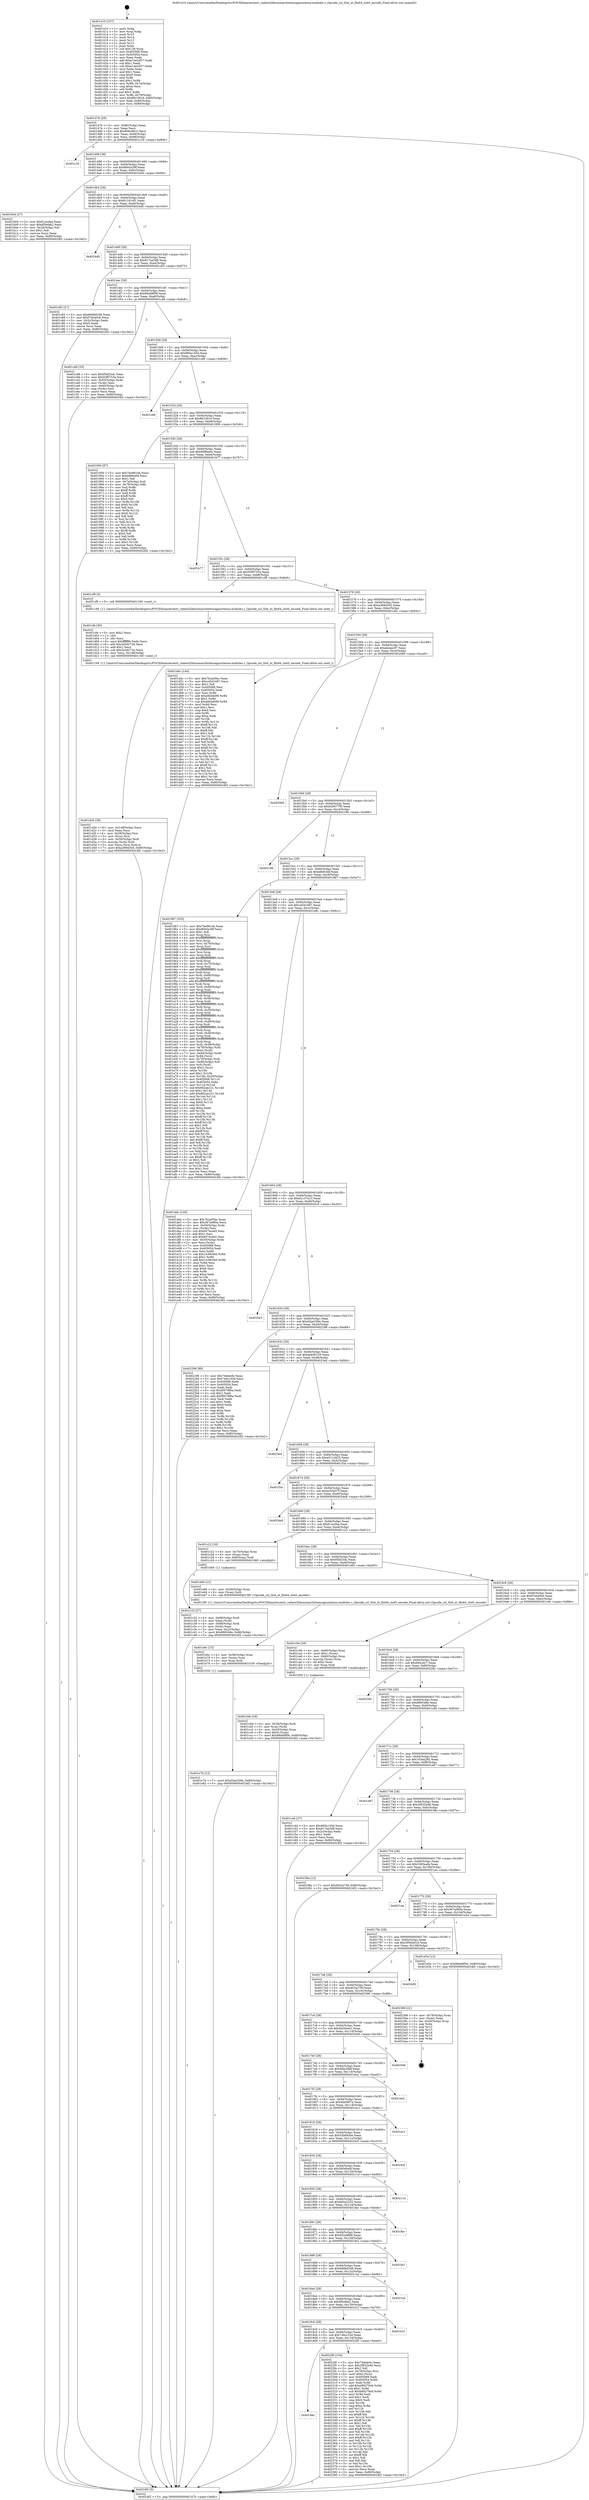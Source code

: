 digraph "0x401410" {
  label = "0x401410 (/mnt/c/Users/mathe/Desktop/tcc/POCII/binaries/extr_radare2librasmarchxtensagnuxtensa-modules.c_Opcode_ssl_Slot_xt_flix64_slot0_encode_Final-ollvm.out::main(0))"
  labelloc = "t"
  node[shape=record]

  Entry [label="",width=0.3,height=0.3,shape=circle,fillcolor=black,style=filled]
  "0x40147b" [label="{
     0x40147b [29]\l
     | [instrs]\l
     &nbsp;&nbsp;0x40147b \<+3\>: mov -0x80(%rbp),%eax\l
     &nbsp;&nbsp;0x40147e \<+2\>: mov %eax,%ecx\l
     &nbsp;&nbsp;0x401480 \<+6\>: sub $0x806c89c2,%ecx\l
     &nbsp;&nbsp;0x401486 \<+6\>: mov %eax,-0x94(%rbp)\l
     &nbsp;&nbsp;0x40148c \<+6\>: mov %ecx,-0x98(%rbp)\l
     &nbsp;&nbsp;0x401492 \<+6\>: je 0000000000401c16 \<main+0x806\>\l
  }"]
  "0x401c16" [label="{
     0x401c16\l
  }", style=dashed]
  "0x401498" [label="{
     0x401498 [28]\l
     | [instrs]\l
     &nbsp;&nbsp;0x401498 \<+5\>: jmp 000000000040149d \<main+0x8d\>\l
     &nbsp;&nbsp;0x40149d \<+6\>: mov -0x94(%rbp),%eax\l
     &nbsp;&nbsp;0x4014a3 \<+5\>: sub $0x80e5a39f,%eax\l
     &nbsp;&nbsp;0x4014a8 \<+6\>: mov %eax,-0x9c(%rbp)\l
     &nbsp;&nbsp;0x4014ae \<+6\>: je 0000000000401b04 \<main+0x6f4\>\l
  }"]
  Exit [label="",width=0.3,height=0.3,shape=circle,fillcolor=black,style=filled,peripheries=2]
  "0x401b04" [label="{
     0x401b04 [27]\l
     | [instrs]\l
     &nbsp;&nbsp;0x401b04 \<+5\>: mov $0xf1cecfaa,%eax\l
     &nbsp;&nbsp;0x401b09 \<+5\>: mov $0x6f5efab2,%ecx\l
     &nbsp;&nbsp;0x401b0e \<+3\>: mov -0x2d(%rbp),%dl\l
     &nbsp;&nbsp;0x401b11 \<+3\>: test $0x1,%dl\l
     &nbsp;&nbsp;0x401b14 \<+3\>: cmovne %ecx,%eax\l
     &nbsp;&nbsp;0x401b17 \<+3\>: mov %eax,-0x80(%rbp)\l
     &nbsp;&nbsp;0x401b1a \<+5\>: jmp 00000000004024f2 \<main+0x10e2\>\l
  }"]
  "0x4014b4" [label="{
     0x4014b4 [28]\l
     | [instrs]\l
     &nbsp;&nbsp;0x4014b4 \<+5\>: jmp 00000000004014b9 \<main+0xa9\>\l
     &nbsp;&nbsp;0x4014b9 \<+6\>: mov -0x94(%rbp),%eax\l
     &nbsp;&nbsp;0x4014bf \<+5\>: sub $0x811614f1,%eax\l
     &nbsp;&nbsp;0x4014c4 \<+6\>: mov %eax,-0xa0(%rbp)\l
     &nbsp;&nbsp;0x4014ca \<+6\>: je 00000000004024d0 \<main+0x10c0\>\l
  }"]
  "0x4018dc" [label="{
     0x4018dc\l
  }", style=dashed]
  "0x4024d0" [label="{
     0x4024d0\l
  }", style=dashed]
  "0x4014d0" [label="{
     0x4014d0 [28]\l
     | [instrs]\l
     &nbsp;&nbsp;0x4014d0 \<+5\>: jmp 00000000004014d5 \<main+0xc5\>\l
     &nbsp;&nbsp;0x4014d5 \<+6\>: mov -0x94(%rbp),%eax\l
     &nbsp;&nbsp;0x4014db \<+5\>: sub $0x817aa3d8,%eax\l
     &nbsp;&nbsp;0x4014e0 \<+6\>: mov %eax,-0xa4(%rbp)\l
     &nbsp;&nbsp;0x4014e6 \<+6\>: je 0000000000401c83 \<main+0x873\>\l
  }"]
  "0x4022f0" [label="{
     0x4022f0 [154]\l
     | [instrs]\l
     &nbsp;&nbsp;0x4022f0 \<+5\>: mov $0x74dedcfc,%eax\l
     &nbsp;&nbsp;0x4022f5 \<+5\>: mov $0x2f932b46,%ecx\l
     &nbsp;&nbsp;0x4022fa \<+2\>: mov $0x1,%dl\l
     &nbsp;&nbsp;0x4022fc \<+4\>: mov -0x78(%rbp),%rsi\l
     &nbsp;&nbsp;0x402300 \<+6\>: movl $0x0,(%rsi)\l
     &nbsp;&nbsp;0x402306 \<+7\>: mov 0x405068,%edi\l
     &nbsp;&nbsp;0x40230d \<+8\>: mov 0x405054,%r8d\l
     &nbsp;&nbsp;0x402315 \<+3\>: mov %edi,%r9d\l
     &nbsp;&nbsp;0x402318 \<+7\>: add $0xb89279c6,%r9d\l
     &nbsp;&nbsp;0x40231f \<+4\>: sub $0x1,%r9d\l
     &nbsp;&nbsp;0x402323 \<+7\>: sub $0xb89279c6,%r9d\l
     &nbsp;&nbsp;0x40232a \<+4\>: imul %r9d,%edi\l
     &nbsp;&nbsp;0x40232e \<+3\>: and $0x1,%edi\l
     &nbsp;&nbsp;0x402331 \<+3\>: cmp $0x0,%edi\l
     &nbsp;&nbsp;0x402334 \<+4\>: sete %r10b\l
     &nbsp;&nbsp;0x402338 \<+4\>: cmp $0xa,%r8d\l
     &nbsp;&nbsp;0x40233c \<+4\>: setl %r11b\l
     &nbsp;&nbsp;0x402340 \<+3\>: mov %r10b,%bl\l
     &nbsp;&nbsp;0x402343 \<+3\>: xor $0xff,%bl\l
     &nbsp;&nbsp;0x402346 \<+3\>: mov %r11b,%r14b\l
     &nbsp;&nbsp;0x402349 \<+4\>: xor $0xff,%r14b\l
     &nbsp;&nbsp;0x40234d \<+3\>: xor $0x1,%dl\l
     &nbsp;&nbsp;0x402350 \<+3\>: mov %bl,%r15b\l
     &nbsp;&nbsp;0x402353 \<+4\>: and $0xff,%r15b\l
     &nbsp;&nbsp;0x402357 \<+3\>: and %dl,%r10b\l
     &nbsp;&nbsp;0x40235a \<+3\>: mov %r14b,%r12b\l
     &nbsp;&nbsp;0x40235d \<+4\>: and $0xff,%r12b\l
     &nbsp;&nbsp;0x402361 \<+3\>: and %dl,%r11b\l
     &nbsp;&nbsp;0x402364 \<+3\>: or %r10b,%r15b\l
     &nbsp;&nbsp;0x402367 \<+3\>: or %r11b,%r12b\l
     &nbsp;&nbsp;0x40236a \<+3\>: xor %r12b,%r15b\l
     &nbsp;&nbsp;0x40236d \<+3\>: or %r14b,%bl\l
     &nbsp;&nbsp;0x402370 \<+3\>: xor $0xff,%bl\l
     &nbsp;&nbsp;0x402373 \<+3\>: or $0x1,%dl\l
     &nbsp;&nbsp;0x402376 \<+2\>: and %dl,%bl\l
     &nbsp;&nbsp;0x402378 \<+3\>: or %bl,%r15b\l
     &nbsp;&nbsp;0x40237b \<+4\>: test $0x1,%r15b\l
     &nbsp;&nbsp;0x40237f \<+3\>: cmovne %ecx,%eax\l
     &nbsp;&nbsp;0x402382 \<+3\>: mov %eax,-0x80(%rbp)\l
     &nbsp;&nbsp;0x402385 \<+5\>: jmp 00000000004024f2 \<main+0x10e2\>\l
  }"]
  "0x401c83" [label="{
     0x401c83 [27]\l
     | [instrs]\l
     &nbsp;&nbsp;0x401c83 \<+5\>: mov $0x68d9d348,%eax\l
     &nbsp;&nbsp;0x401c88 \<+5\>: mov $0xf7eb40c6,%ecx\l
     &nbsp;&nbsp;0x401c8d \<+3\>: mov -0x2c(%rbp),%edx\l
     &nbsp;&nbsp;0x401c90 \<+3\>: cmp $0x0,%edx\l
     &nbsp;&nbsp;0x401c93 \<+3\>: cmove %ecx,%eax\l
     &nbsp;&nbsp;0x401c96 \<+3\>: mov %eax,-0x80(%rbp)\l
     &nbsp;&nbsp;0x401c99 \<+5\>: jmp 00000000004024f2 \<main+0x10e2\>\l
  }"]
  "0x4014ec" [label="{
     0x4014ec [28]\l
     | [instrs]\l
     &nbsp;&nbsp;0x4014ec \<+5\>: jmp 00000000004014f1 \<main+0xe1\>\l
     &nbsp;&nbsp;0x4014f1 \<+6\>: mov -0x94(%rbp),%eax\l
     &nbsp;&nbsp;0x4014f7 \<+5\>: sub $0x86dd9f56,%eax\l
     &nbsp;&nbsp;0x4014fc \<+6\>: mov %eax,-0xa8(%rbp)\l
     &nbsp;&nbsp;0x401502 \<+6\>: je 0000000000401cd8 \<main+0x8c8\>\l
  }"]
  "0x4018c0" [label="{
     0x4018c0 [28]\l
     | [instrs]\l
     &nbsp;&nbsp;0x4018c0 \<+5\>: jmp 00000000004018c5 \<main+0x4b5\>\l
     &nbsp;&nbsp;0x4018c5 \<+6\>: mov -0x94(%rbp),%eax\l
     &nbsp;&nbsp;0x4018cb \<+5\>: sub $0x746cc33d,%eax\l
     &nbsp;&nbsp;0x4018d0 \<+6\>: mov %eax,-0x134(%rbp)\l
     &nbsp;&nbsp;0x4018d6 \<+6\>: je 00000000004022f0 \<main+0xee0\>\l
  }"]
  "0x401cd8" [label="{
     0x401cd8 [33]\l
     | [instrs]\l
     &nbsp;&nbsp;0x401cd8 \<+5\>: mov $0xf5bf23dc,%eax\l
     &nbsp;&nbsp;0x401cdd \<+5\>: mov $0x93f0753a,%ecx\l
     &nbsp;&nbsp;0x401ce2 \<+4\>: mov -0x50(%rbp),%rdx\l
     &nbsp;&nbsp;0x401ce6 \<+2\>: mov (%rdx),%esi\l
     &nbsp;&nbsp;0x401ce8 \<+4\>: mov -0x60(%rbp),%rdx\l
     &nbsp;&nbsp;0x401cec \<+2\>: cmp (%rdx),%esi\l
     &nbsp;&nbsp;0x401cee \<+3\>: cmovl %ecx,%eax\l
     &nbsp;&nbsp;0x401cf1 \<+3\>: mov %eax,-0x80(%rbp)\l
     &nbsp;&nbsp;0x401cf4 \<+5\>: jmp 00000000004024f2 \<main+0x10e2\>\l
  }"]
  "0x401508" [label="{
     0x401508 [28]\l
     | [instrs]\l
     &nbsp;&nbsp;0x401508 \<+5\>: jmp 000000000040150d \<main+0xfd\>\l
     &nbsp;&nbsp;0x40150d \<+6\>: mov -0x94(%rbp),%eax\l
     &nbsp;&nbsp;0x401513 \<+5\>: sub $0x885a145d,%eax\l
     &nbsp;&nbsp;0x401518 \<+6\>: mov %eax,-0xac(%rbp)\l
     &nbsp;&nbsp;0x40151e \<+6\>: je 0000000000401c68 \<main+0x858\>\l
  }"]
  "0x401b1f" [label="{
     0x401b1f\l
  }", style=dashed]
  "0x401c68" [label="{
     0x401c68\l
  }", style=dashed]
  "0x401524" [label="{
     0x401524 [28]\l
     | [instrs]\l
     &nbsp;&nbsp;0x401524 \<+5\>: jmp 0000000000401529 \<main+0x119\>\l
     &nbsp;&nbsp;0x401529 \<+6\>: mov -0x94(%rbp),%eax\l
     &nbsp;&nbsp;0x40152f \<+5\>: sub $0x8fc1fd1d,%eax\l
     &nbsp;&nbsp;0x401534 \<+6\>: mov %eax,-0xb0(%rbp)\l
     &nbsp;&nbsp;0x40153a \<+6\>: je 0000000000401956 \<main+0x546\>\l
  }"]
  "0x4018a4" [label="{
     0x4018a4 [28]\l
     | [instrs]\l
     &nbsp;&nbsp;0x4018a4 \<+5\>: jmp 00000000004018a9 \<main+0x499\>\l
     &nbsp;&nbsp;0x4018a9 \<+6\>: mov -0x94(%rbp),%eax\l
     &nbsp;&nbsp;0x4018af \<+5\>: sub $0x6f5efab2,%eax\l
     &nbsp;&nbsp;0x4018b4 \<+6\>: mov %eax,-0x130(%rbp)\l
     &nbsp;&nbsp;0x4018ba \<+6\>: je 0000000000401b1f \<main+0x70f\>\l
  }"]
  "0x401956" [label="{
     0x401956 [97]\l
     | [instrs]\l
     &nbsp;&nbsp;0x401956 \<+5\>: mov $0x7be961eb,%eax\l
     &nbsp;&nbsp;0x40195b \<+5\>: mov $0xbfe9c4bf,%ecx\l
     &nbsp;&nbsp;0x401960 \<+2\>: mov $0x1,%dl\l
     &nbsp;&nbsp;0x401962 \<+4\>: mov -0x7a(%rbp),%sil\l
     &nbsp;&nbsp;0x401966 \<+4\>: mov -0x79(%rbp),%dil\l
     &nbsp;&nbsp;0x40196a \<+3\>: mov %sil,%r8b\l
     &nbsp;&nbsp;0x40196d \<+4\>: xor $0xff,%r8b\l
     &nbsp;&nbsp;0x401971 \<+3\>: mov %dil,%r9b\l
     &nbsp;&nbsp;0x401974 \<+4\>: xor $0xff,%r9b\l
     &nbsp;&nbsp;0x401978 \<+3\>: xor $0x0,%dl\l
     &nbsp;&nbsp;0x40197b \<+3\>: mov %r8b,%r10b\l
     &nbsp;&nbsp;0x40197e \<+4\>: and $0x0,%r10b\l
     &nbsp;&nbsp;0x401982 \<+3\>: and %dl,%sil\l
     &nbsp;&nbsp;0x401985 \<+3\>: mov %r9b,%r11b\l
     &nbsp;&nbsp;0x401988 \<+4\>: and $0x0,%r11b\l
     &nbsp;&nbsp;0x40198c \<+3\>: and %dl,%dil\l
     &nbsp;&nbsp;0x40198f \<+3\>: or %sil,%r10b\l
     &nbsp;&nbsp;0x401992 \<+3\>: or %dil,%r11b\l
     &nbsp;&nbsp;0x401995 \<+3\>: xor %r11b,%r10b\l
     &nbsp;&nbsp;0x401998 \<+3\>: or %r9b,%r8b\l
     &nbsp;&nbsp;0x40199b \<+4\>: xor $0xff,%r8b\l
     &nbsp;&nbsp;0x40199f \<+3\>: or $0x0,%dl\l
     &nbsp;&nbsp;0x4019a2 \<+3\>: and %dl,%r8b\l
     &nbsp;&nbsp;0x4019a5 \<+3\>: or %r8b,%r10b\l
     &nbsp;&nbsp;0x4019a8 \<+4\>: test $0x1,%r10b\l
     &nbsp;&nbsp;0x4019ac \<+3\>: cmovne %ecx,%eax\l
     &nbsp;&nbsp;0x4019af \<+3\>: mov %eax,-0x80(%rbp)\l
     &nbsp;&nbsp;0x4019b2 \<+5\>: jmp 00000000004024f2 \<main+0x10e2\>\l
  }"]
  "0x401540" [label="{
     0x401540 [28]\l
     | [instrs]\l
     &nbsp;&nbsp;0x401540 \<+5\>: jmp 0000000000401545 \<main+0x135\>\l
     &nbsp;&nbsp;0x401545 \<+6\>: mov -0x94(%rbp),%eax\l
     &nbsp;&nbsp;0x40154b \<+5\>: sub $0x90f8be0c,%eax\l
     &nbsp;&nbsp;0x401550 \<+6\>: mov %eax,-0xb4(%rbp)\l
     &nbsp;&nbsp;0x401556 \<+6\>: je 0000000000401b77 \<main+0x767\>\l
  }"]
  "0x4024f2" [label="{
     0x4024f2 [5]\l
     | [instrs]\l
     &nbsp;&nbsp;0x4024f2 \<+5\>: jmp 000000000040147b \<main+0x6b\>\l
  }"]
  "0x401410" [label="{
     0x401410 [107]\l
     | [instrs]\l
     &nbsp;&nbsp;0x401410 \<+1\>: push %rbp\l
     &nbsp;&nbsp;0x401411 \<+3\>: mov %rsp,%rbp\l
     &nbsp;&nbsp;0x401414 \<+2\>: push %r15\l
     &nbsp;&nbsp;0x401416 \<+2\>: push %r14\l
     &nbsp;&nbsp;0x401418 \<+2\>: push %r13\l
     &nbsp;&nbsp;0x40141a \<+2\>: push %r12\l
     &nbsp;&nbsp;0x40141c \<+1\>: push %rbx\l
     &nbsp;&nbsp;0x40141d \<+7\>: sub $0x138,%rsp\l
     &nbsp;&nbsp;0x401424 \<+7\>: mov 0x405068,%eax\l
     &nbsp;&nbsp;0x40142b \<+7\>: mov 0x405054,%ecx\l
     &nbsp;&nbsp;0x401432 \<+2\>: mov %eax,%edx\l
     &nbsp;&nbsp;0x401434 \<+6\>: add $0xe14e2d57,%edx\l
     &nbsp;&nbsp;0x40143a \<+3\>: sub $0x1,%edx\l
     &nbsp;&nbsp;0x40143d \<+6\>: sub $0xe14e2d57,%edx\l
     &nbsp;&nbsp;0x401443 \<+3\>: imul %edx,%eax\l
     &nbsp;&nbsp;0x401446 \<+3\>: and $0x1,%eax\l
     &nbsp;&nbsp;0x401449 \<+3\>: cmp $0x0,%eax\l
     &nbsp;&nbsp;0x40144c \<+4\>: sete %r8b\l
     &nbsp;&nbsp;0x401450 \<+4\>: and $0x1,%r8b\l
     &nbsp;&nbsp;0x401454 \<+4\>: mov %r8b,-0x7a(%rbp)\l
     &nbsp;&nbsp;0x401458 \<+3\>: cmp $0xa,%ecx\l
     &nbsp;&nbsp;0x40145b \<+4\>: setl %r8b\l
     &nbsp;&nbsp;0x40145f \<+4\>: and $0x1,%r8b\l
     &nbsp;&nbsp;0x401463 \<+4\>: mov %r8b,-0x79(%rbp)\l
     &nbsp;&nbsp;0x401467 \<+7\>: movl $0x8fc1fd1d,-0x80(%rbp)\l
     &nbsp;&nbsp;0x40146e \<+6\>: mov %edi,-0x84(%rbp)\l
     &nbsp;&nbsp;0x401474 \<+7\>: mov %rsi,-0x90(%rbp)\l
  }"]
  "0x4021a2" [label="{
     0x4021a2\l
  }", style=dashed]
  "0x401b77" [label="{
     0x401b77\l
  }", style=dashed]
  "0x40155c" [label="{
     0x40155c [28]\l
     | [instrs]\l
     &nbsp;&nbsp;0x40155c \<+5\>: jmp 0000000000401561 \<main+0x151\>\l
     &nbsp;&nbsp;0x401561 \<+6\>: mov -0x94(%rbp),%eax\l
     &nbsp;&nbsp;0x401567 \<+5\>: sub $0x93f0753a,%eax\l
     &nbsp;&nbsp;0x40156c \<+6\>: mov %eax,-0xb8(%rbp)\l
     &nbsp;&nbsp;0x401572 \<+6\>: je 0000000000401cf9 \<main+0x8e9\>\l
  }"]
  "0x401888" [label="{
     0x401888 [28]\l
     | [instrs]\l
     &nbsp;&nbsp;0x401888 \<+5\>: jmp 000000000040188d \<main+0x47d\>\l
     &nbsp;&nbsp;0x40188d \<+6\>: mov -0x94(%rbp),%eax\l
     &nbsp;&nbsp;0x401893 \<+5\>: sub $0x68d9d348,%eax\l
     &nbsp;&nbsp;0x401898 \<+6\>: mov %eax,-0x12c(%rbp)\l
     &nbsp;&nbsp;0x40189e \<+6\>: je 00000000004021a2 \<main+0xd92\>\l
  }"]
  "0x401cf9" [label="{
     0x401cf9 [5]\l
     | [instrs]\l
     &nbsp;&nbsp;0x401cf9 \<+5\>: call 0000000000401160 \<next_i\>\l
     | [calls]\l
     &nbsp;&nbsp;0x401160 \{1\} (/mnt/c/Users/mathe/Desktop/tcc/POCII/binaries/extr_radare2librasmarchxtensagnuxtensa-modules.c_Opcode_ssl_Slot_xt_flix64_slot0_encode_Final-ollvm.out::next_i)\l
  }"]
  "0x401578" [label="{
     0x401578 [28]\l
     | [instrs]\l
     &nbsp;&nbsp;0x401578 \<+5\>: jmp 000000000040157d \<main+0x16d\>\l
     &nbsp;&nbsp;0x40157d \<+6\>: mov -0x94(%rbp),%eax\l
     &nbsp;&nbsp;0x401583 \<+5\>: sub $0xa389d345,%eax\l
     &nbsp;&nbsp;0x401588 \<+6\>: mov %eax,-0xbc(%rbp)\l
     &nbsp;&nbsp;0x40158e \<+6\>: je 0000000000401d4c \<main+0x93c\>\l
  }"]
  "0x401fe2" [label="{
     0x401fe2\l
  }", style=dashed]
  "0x401d4c" [label="{
     0x401d4c [144]\l
     | [instrs]\l
     &nbsp;&nbsp;0x401d4c \<+5\>: mov $0x7bca05bc,%eax\l
     &nbsp;&nbsp;0x401d51 \<+5\>: mov $0xc45d1687,%ecx\l
     &nbsp;&nbsp;0x401d56 \<+2\>: mov $0x1,%dl\l
     &nbsp;&nbsp;0x401d58 \<+7\>: mov 0x405068,%esi\l
     &nbsp;&nbsp;0x401d5f \<+7\>: mov 0x405054,%edi\l
     &nbsp;&nbsp;0x401d66 \<+3\>: mov %esi,%r8d\l
     &nbsp;&nbsp;0x401d69 \<+7\>: add $0xefd44b99,%r8d\l
     &nbsp;&nbsp;0x401d70 \<+4\>: sub $0x1,%r8d\l
     &nbsp;&nbsp;0x401d74 \<+7\>: sub $0xefd44b99,%r8d\l
     &nbsp;&nbsp;0x401d7b \<+4\>: imul %r8d,%esi\l
     &nbsp;&nbsp;0x401d7f \<+3\>: and $0x1,%esi\l
     &nbsp;&nbsp;0x401d82 \<+3\>: cmp $0x0,%esi\l
     &nbsp;&nbsp;0x401d85 \<+4\>: sete %r9b\l
     &nbsp;&nbsp;0x401d89 \<+3\>: cmp $0xa,%edi\l
     &nbsp;&nbsp;0x401d8c \<+4\>: setl %r10b\l
     &nbsp;&nbsp;0x401d90 \<+3\>: mov %r9b,%r11b\l
     &nbsp;&nbsp;0x401d93 \<+4\>: xor $0xff,%r11b\l
     &nbsp;&nbsp;0x401d97 \<+3\>: mov %r10b,%bl\l
     &nbsp;&nbsp;0x401d9a \<+3\>: xor $0xff,%bl\l
     &nbsp;&nbsp;0x401d9d \<+3\>: xor $0x1,%dl\l
     &nbsp;&nbsp;0x401da0 \<+3\>: mov %r11b,%r14b\l
     &nbsp;&nbsp;0x401da3 \<+4\>: and $0xff,%r14b\l
     &nbsp;&nbsp;0x401da7 \<+3\>: and %dl,%r9b\l
     &nbsp;&nbsp;0x401daa \<+3\>: mov %bl,%r15b\l
     &nbsp;&nbsp;0x401dad \<+4\>: and $0xff,%r15b\l
     &nbsp;&nbsp;0x401db1 \<+3\>: and %dl,%r10b\l
     &nbsp;&nbsp;0x401db4 \<+3\>: or %r9b,%r14b\l
     &nbsp;&nbsp;0x401db7 \<+3\>: or %r10b,%r15b\l
     &nbsp;&nbsp;0x401dba \<+3\>: xor %r15b,%r14b\l
     &nbsp;&nbsp;0x401dbd \<+3\>: or %bl,%r11b\l
     &nbsp;&nbsp;0x401dc0 \<+4\>: xor $0xff,%r11b\l
     &nbsp;&nbsp;0x401dc4 \<+3\>: or $0x1,%dl\l
     &nbsp;&nbsp;0x401dc7 \<+3\>: and %dl,%r11b\l
     &nbsp;&nbsp;0x401dca \<+3\>: or %r11b,%r14b\l
     &nbsp;&nbsp;0x401dcd \<+4\>: test $0x1,%r14b\l
     &nbsp;&nbsp;0x401dd1 \<+3\>: cmovne %ecx,%eax\l
     &nbsp;&nbsp;0x401dd4 \<+3\>: mov %eax,-0x80(%rbp)\l
     &nbsp;&nbsp;0x401dd7 \<+5\>: jmp 00000000004024f2 \<main+0x10e2\>\l
  }"]
  "0x401594" [label="{
     0x401594 [28]\l
     | [instrs]\l
     &nbsp;&nbsp;0x401594 \<+5\>: jmp 0000000000401599 \<main+0x189\>\l
     &nbsp;&nbsp;0x401599 \<+6\>: mov -0x94(%rbp),%eax\l
     &nbsp;&nbsp;0x40159f \<+5\>: sub $0xabcaec97,%eax\l
     &nbsp;&nbsp;0x4015a4 \<+6\>: mov %eax,-0xc0(%rbp)\l
     &nbsp;&nbsp;0x4015aa \<+6\>: je 00000000004020b9 \<main+0xca9\>\l
  }"]
  "0x40186c" [label="{
     0x40186c [28]\l
     | [instrs]\l
     &nbsp;&nbsp;0x40186c \<+5\>: jmp 0000000000401871 \<main+0x461\>\l
     &nbsp;&nbsp;0x401871 \<+6\>: mov -0x94(%rbp),%eax\l
     &nbsp;&nbsp;0x401877 \<+5\>: sub $0x652e88f9,%eax\l
     &nbsp;&nbsp;0x40187c \<+6\>: mov %eax,-0x128(%rbp)\l
     &nbsp;&nbsp;0x401882 \<+6\>: je 0000000000401fe2 \<main+0xbd2\>\l
  }"]
  "0x4020b9" [label="{
     0x4020b9\l
  }", style=dashed]
  "0x4015b0" [label="{
     0x4015b0 [28]\l
     | [instrs]\l
     &nbsp;&nbsp;0x4015b0 \<+5\>: jmp 00000000004015b5 \<main+0x1a5\>\l
     &nbsp;&nbsp;0x4015b5 \<+6\>: mov -0x94(%rbp),%eax\l
     &nbsp;&nbsp;0x4015bb \<+5\>: sub $0xb26077f0,%eax\l
     &nbsp;&nbsp;0x4015c0 \<+6\>: mov %eax,-0xc4(%rbp)\l
     &nbsp;&nbsp;0x4015c6 \<+6\>: je 0000000000402196 \<main+0xd86\>\l
  }"]
  "0x401fee" [label="{
     0x401fee\l
  }", style=dashed]
  "0x402196" [label="{
     0x402196\l
  }", style=dashed]
  "0x4015cc" [label="{
     0x4015cc [28]\l
     | [instrs]\l
     &nbsp;&nbsp;0x4015cc \<+5\>: jmp 00000000004015d1 \<main+0x1c1\>\l
     &nbsp;&nbsp;0x4015d1 \<+6\>: mov -0x94(%rbp),%eax\l
     &nbsp;&nbsp;0x4015d7 \<+5\>: sub $0xbfe9c4bf,%eax\l
     &nbsp;&nbsp;0x4015dc \<+6\>: mov %eax,-0xc8(%rbp)\l
     &nbsp;&nbsp;0x4015e2 \<+6\>: je 00000000004019b7 \<main+0x5a7\>\l
  }"]
  "0x401850" [label="{
     0x401850 [28]\l
     | [instrs]\l
     &nbsp;&nbsp;0x401850 \<+5\>: jmp 0000000000401855 \<main+0x445\>\l
     &nbsp;&nbsp;0x401855 \<+6\>: mov -0x94(%rbp),%eax\l
     &nbsp;&nbsp;0x40185b \<+5\>: sub $0x604a2232,%eax\l
     &nbsp;&nbsp;0x401860 \<+6\>: mov %eax,-0x124(%rbp)\l
     &nbsp;&nbsp;0x401866 \<+6\>: je 0000000000401fee \<main+0xbde\>\l
  }"]
  "0x4019b7" [label="{
     0x4019b7 [333]\l
     | [instrs]\l
     &nbsp;&nbsp;0x4019b7 \<+5\>: mov $0x7be961eb,%eax\l
     &nbsp;&nbsp;0x4019bc \<+5\>: mov $0x80e5a39f,%ecx\l
     &nbsp;&nbsp;0x4019c1 \<+2\>: mov $0x1,%dl\l
     &nbsp;&nbsp;0x4019c3 \<+3\>: mov %rsp,%rsi\l
     &nbsp;&nbsp;0x4019c6 \<+4\>: add $0xfffffffffffffff0,%rsi\l
     &nbsp;&nbsp;0x4019ca \<+3\>: mov %rsi,%rsp\l
     &nbsp;&nbsp;0x4019cd \<+4\>: mov %rsi,-0x78(%rbp)\l
     &nbsp;&nbsp;0x4019d1 \<+3\>: mov %rsp,%rsi\l
     &nbsp;&nbsp;0x4019d4 \<+4\>: add $0xfffffffffffffff0,%rsi\l
     &nbsp;&nbsp;0x4019d8 \<+3\>: mov %rsi,%rsp\l
     &nbsp;&nbsp;0x4019db \<+3\>: mov %rsp,%rdi\l
     &nbsp;&nbsp;0x4019de \<+4\>: add $0xfffffffffffffff0,%rdi\l
     &nbsp;&nbsp;0x4019e2 \<+3\>: mov %rdi,%rsp\l
     &nbsp;&nbsp;0x4019e5 \<+4\>: mov %rdi,-0x70(%rbp)\l
     &nbsp;&nbsp;0x4019e9 \<+3\>: mov %rsp,%rdi\l
     &nbsp;&nbsp;0x4019ec \<+4\>: add $0xfffffffffffffff0,%rdi\l
     &nbsp;&nbsp;0x4019f0 \<+3\>: mov %rdi,%rsp\l
     &nbsp;&nbsp;0x4019f3 \<+4\>: mov %rdi,-0x68(%rbp)\l
     &nbsp;&nbsp;0x4019f7 \<+3\>: mov %rsp,%rdi\l
     &nbsp;&nbsp;0x4019fa \<+4\>: add $0xfffffffffffffff0,%rdi\l
     &nbsp;&nbsp;0x4019fe \<+3\>: mov %rdi,%rsp\l
     &nbsp;&nbsp;0x401a01 \<+4\>: mov %rdi,-0x60(%rbp)\l
     &nbsp;&nbsp;0x401a05 \<+3\>: mov %rsp,%rdi\l
     &nbsp;&nbsp;0x401a08 \<+4\>: add $0xfffffffffffffff0,%rdi\l
     &nbsp;&nbsp;0x401a0c \<+3\>: mov %rdi,%rsp\l
     &nbsp;&nbsp;0x401a0f \<+4\>: mov %rdi,-0x58(%rbp)\l
     &nbsp;&nbsp;0x401a13 \<+3\>: mov %rsp,%rdi\l
     &nbsp;&nbsp;0x401a16 \<+4\>: add $0xfffffffffffffff0,%rdi\l
     &nbsp;&nbsp;0x401a1a \<+3\>: mov %rdi,%rsp\l
     &nbsp;&nbsp;0x401a1d \<+4\>: mov %rdi,-0x50(%rbp)\l
     &nbsp;&nbsp;0x401a21 \<+3\>: mov %rsp,%rdi\l
     &nbsp;&nbsp;0x401a24 \<+4\>: add $0xfffffffffffffff0,%rdi\l
     &nbsp;&nbsp;0x401a28 \<+3\>: mov %rdi,%rsp\l
     &nbsp;&nbsp;0x401a2b \<+4\>: mov %rdi,-0x48(%rbp)\l
     &nbsp;&nbsp;0x401a2f \<+3\>: mov %rsp,%rdi\l
     &nbsp;&nbsp;0x401a32 \<+4\>: add $0xfffffffffffffff0,%rdi\l
     &nbsp;&nbsp;0x401a36 \<+3\>: mov %rdi,%rsp\l
     &nbsp;&nbsp;0x401a39 \<+4\>: mov %rdi,-0x40(%rbp)\l
     &nbsp;&nbsp;0x401a3d \<+3\>: mov %rsp,%rdi\l
     &nbsp;&nbsp;0x401a40 \<+4\>: add $0xfffffffffffffff0,%rdi\l
     &nbsp;&nbsp;0x401a44 \<+3\>: mov %rdi,%rsp\l
     &nbsp;&nbsp;0x401a47 \<+4\>: mov %rdi,-0x38(%rbp)\l
     &nbsp;&nbsp;0x401a4b \<+4\>: mov -0x78(%rbp),%rdi\l
     &nbsp;&nbsp;0x401a4f \<+6\>: movl $0x0,(%rdi)\l
     &nbsp;&nbsp;0x401a55 \<+7\>: mov -0x84(%rbp),%r8d\l
     &nbsp;&nbsp;0x401a5c \<+3\>: mov %r8d,(%rsi)\l
     &nbsp;&nbsp;0x401a5f \<+4\>: mov -0x70(%rbp),%rdi\l
     &nbsp;&nbsp;0x401a63 \<+7\>: mov -0x90(%rbp),%r9\l
     &nbsp;&nbsp;0x401a6a \<+3\>: mov %r9,(%rdi)\l
     &nbsp;&nbsp;0x401a6d \<+3\>: cmpl $0x2,(%rsi)\l
     &nbsp;&nbsp;0x401a70 \<+4\>: setne %r10b\l
     &nbsp;&nbsp;0x401a74 \<+4\>: and $0x1,%r10b\l
     &nbsp;&nbsp;0x401a78 \<+4\>: mov %r10b,-0x2d(%rbp)\l
     &nbsp;&nbsp;0x401a7c \<+8\>: mov 0x405068,%r11d\l
     &nbsp;&nbsp;0x401a84 \<+7\>: mov 0x405054,%ebx\l
     &nbsp;&nbsp;0x401a8b \<+3\>: mov %r11d,%r14d\l
     &nbsp;&nbsp;0x401a8e \<+7\>: sub $0x662ae221,%r14d\l
     &nbsp;&nbsp;0x401a95 \<+4\>: sub $0x1,%r14d\l
     &nbsp;&nbsp;0x401a99 \<+7\>: add $0x662ae221,%r14d\l
     &nbsp;&nbsp;0x401aa0 \<+4\>: imul %r14d,%r11d\l
     &nbsp;&nbsp;0x401aa4 \<+4\>: and $0x1,%r11d\l
     &nbsp;&nbsp;0x401aa8 \<+4\>: cmp $0x0,%r11d\l
     &nbsp;&nbsp;0x401aac \<+4\>: sete %r10b\l
     &nbsp;&nbsp;0x401ab0 \<+3\>: cmp $0xa,%ebx\l
     &nbsp;&nbsp;0x401ab3 \<+4\>: setl %r15b\l
     &nbsp;&nbsp;0x401ab7 \<+3\>: mov %r10b,%r12b\l
     &nbsp;&nbsp;0x401aba \<+4\>: xor $0xff,%r12b\l
     &nbsp;&nbsp;0x401abe \<+3\>: mov %r15b,%r13b\l
     &nbsp;&nbsp;0x401ac1 \<+4\>: xor $0xff,%r13b\l
     &nbsp;&nbsp;0x401ac5 \<+3\>: xor $0x1,%dl\l
     &nbsp;&nbsp;0x401ac8 \<+3\>: mov %r12b,%sil\l
     &nbsp;&nbsp;0x401acb \<+4\>: and $0xff,%sil\l
     &nbsp;&nbsp;0x401acf \<+3\>: and %dl,%r10b\l
     &nbsp;&nbsp;0x401ad2 \<+3\>: mov %r13b,%dil\l
     &nbsp;&nbsp;0x401ad5 \<+4\>: and $0xff,%dil\l
     &nbsp;&nbsp;0x401ad9 \<+3\>: and %dl,%r15b\l
     &nbsp;&nbsp;0x401adc \<+3\>: or %r10b,%sil\l
     &nbsp;&nbsp;0x401adf \<+3\>: or %r15b,%dil\l
     &nbsp;&nbsp;0x401ae2 \<+3\>: xor %dil,%sil\l
     &nbsp;&nbsp;0x401ae5 \<+3\>: or %r13b,%r12b\l
     &nbsp;&nbsp;0x401ae8 \<+4\>: xor $0xff,%r12b\l
     &nbsp;&nbsp;0x401aec \<+3\>: or $0x1,%dl\l
     &nbsp;&nbsp;0x401aef \<+3\>: and %dl,%r12b\l
     &nbsp;&nbsp;0x401af2 \<+3\>: or %r12b,%sil\l
     &nbsp;&nbsp;0x401af5 \<+4\>: test $0x1,%sil\l
     &nbsp;&nbsp;0x401af9 \<+3\>: cmovne %ecx,%eax\l
     &nbsp;&nbsp;0x401afc \<+3\>: mov %eax,-0x80(%rbp)\l
     &nbsp;&nbsp;0x401aff \<+5\>: jmp 00000000004024f2 \<main+0x10e2\>\l
  }"]
  "0x4015e8" [label="{
     0x4015e8 [28]\l
     | [instrs]\l
     &nbsp;&nbsp;0x4015e8 \<+5\>: jmp 00000000004015ed \<main+0x1dd\>\l
     &nbsp;&nbsp;0x4015ed \<+6\>: mov -0x94(%rbp),%eax\l
     &nbsp;&nbsp;0x4015f3 \<+5\>: sub $0xc45d1687,%eax\l
     &nbsp;&nbsp;0x4015f8 \<+6\>: mov %eax,-0xcc(%rbp)\l
     &nbsp;&nbsp;0x4015fe \<+6\>: je 0000000000401ddc \<main+0x9cc\>\l
  }"]
  "0x40211d" [label="{
     0x40211d\l
  }", style=dashed]
  "0x401834" [label="{
     0x401834 [28]\l
     | [instrs]\l
     &nbsp;&nbsp;0x401834 \<+5\>: jmp 0000000000401839 \<main+0x429\>\l
     &nbsp;&nbsp;0x401839 \<+6\>: mov -0x94(%rbp),%eax\l
     &nbsp;&nbsp;0x40183f \<+5\>: sub $0x5604fee9,%eax\l
     &nbsp;&nbsp;0x401844 \<+6\>: mov %eax,-0x120(%rbp)\l
     &nbsp;&nbsp;0x40184a \<+6\>: je 000000000040211d \<main+0xd0d\>\l
  }"]
  "0x401ddc" [label="{
     0x401ddc [120]\l
     | [instrs]\l
     &nbsp;&nbsp;0x401ddc \<+5\>: mov $0x7bca05bc,%eax\l
     &nbsp;&nbsp;0x401de1 \<+5\>: mov $0x367a080a,%ecx\l
     &nbsp;&nbsp;0x401de6 \<+4\>: mov -0x50(%rbp),%rdx\l
     &nbsp;&nbsp;0x401dea \<+2\>: mov (%rdx),%esi\l
     &nbsp;&nbsp;0x401dec \<+6\>: sub $0x6474ceb5,%esi\l
     &nbsp;&nbsp;0x401df2 \<+3\>: add $0x1,%esi\l
     &nbsp;&nbsp;0x401df5 \<+6\>: add $0x6474ceb5,%esi\l
     &nbsp;&nbsp;0x401dfb \<+4\>: mov -0x50(%rbp),%rdx\l
     &nbsp;&nbsp;0x401dff \<+2\>: mov %esi,(%rdx)\l
     &nbsp;&nbsp;0x401e01 \<+7\>: mov 0x405068,%esi\l
     &nbsp;&nbsp;0x401e08 \<+7\>: mov 0x405054,%edi\l
     &nbsp;&nbsp;0x401e0f \<+3\>: mov %esi,%r8d\l
     &nbsp;&nbsp;0x401e12 \<+7\>: sub $0x1439c0e0,%r8d\l
     &nbsp;&nbsp;0x401e19 \<+4\>: sub $0x1,%r8d\l
     &nbsp;&nbsp;0x401e1d \<+7\>: add $0x1439c0e0,%r8d\l
     &nbsp;&nbsp;0x401e24 \<+4\>: imul %r8d,%esi\l
     &nbsp;&nbsp;0x401e28 \<+3\>: and $0x1,%esi\l
     &nbsp;&nbsp;0x401e2b \<+3\>: cmp $0x0,%esi\l
     &nbsp;&nbsp;0x401e2e \<+4\>: sete %r9b\l
     &nbsp;&nbsp;0x401e32 \<+3\>: cmp $0xa,%edi\l
     &nbsp;&nbsp;0x401e35 \<+4\>: setl %r10b\l
     &nbsp;&nbsp;0x401e39 \<+3\>: mov %r9b,%r11b\l
     &nbsp;&nbsp;0x401e3c \<+3\>: and %r10b,%r11b\l
     &nbsp;&nbsp;0x401e3f \<+3\>: xor %r10b,%r9b\l
     &nbsp;&nbsp;0x401e42 \<+3\>: or %r9b,%r11b\l
     &nbsp;&nbsp;0x401e45 \<+4\>: test $0x1,%r11b\l
     &nbsp;&nbsp;0x401e49 \<+3\>: cmovne %ecx,%eax\l
     &nbsp;&nbsp;0x401e4c \<+3\>: mov %eax,-0x80(%rbp)\l
     &nbsp;&nbsp;0x401e4f \<+5\>: jmp 00000000004024f2 \<main+0x10e2\>\l
  }"]
  "0x401604" [label="{
     0x401604 [28]\l
     | [instrs]\l
     &nbsp;&nbsp;0x401604 \<+5\>: jmp 0000000000401609 \<main+0x1f9\>\l
     &nbsp;&nbsp;0x401609 \<+6\>: mov -0x94(%rbp),%eax\l
     &nbsp;&nbsp;0x40160f \<+5\>: sub $0xd1c37a13,%eax\l
     &nbsp;&nbsp;0x401614 \<+6\>: mov %eax,-0xd0(%rbp)\l
     &nbsp;&nbsp;0x40161a \<+6\>: je 00000000004020c5 \<main+0xcb5\>\l
  }"]
  "0x40242f" [label="{
     0x40242f\l
  }", style=dashed]
  "0x4020c5" [label="{
     0x4020c5\l
  }", style=dashed]
  "0x401620" [label="{
     0x401620 [28]\l
     | [instrs]\l
     &nbsp;&nbsp;0x401620 \<+5\>: jmp 0000000000401625 \<main+0x215\>\l
     &nbsp;&nbsp;0x401625 \<+6\>: mov -0x94(%rbp),%eax\l
     &nbsp;&nbsp;0x40162b \<+5\>: sub $0xd3ae339e,%eax\l
     &nbsp;&nbsp;0x401630 \<+6\>: mov %eax,-0xd4(%rbp)\l
     &nbsp;&nbsp;0x401636 \<+6\>: je 0000000000402298 \<main+0xe88\>\l
  }"]
  "0x401818" [label="{
     0x401818 [28]\l
     | [instrs]\l
     &nbsp;&nbsp;0x401818 \<+5\>: jmp 000000000040181d \<main+0x40d\>\l
     &nbsp;&nbsp;0x40181d \<+6\>: mov -0x94(%rbp),%eax\l
     &nbsp;&nbsp;0x401823 \<+5\>: sub $0x55b683ee,%eax\l
     &nbsp;&nbsp;0x401828 \<+6\>: mov %eax,-0x11c(%rbp)\l
     &nbsp;&nbsp;0x40182e \<+6\>: je 000000000040242f \<main+0x101f\>\l
  }"]
  "0x402298" [label="{
     0x402298 [88]\l
     | [instrs]\l
     &nbsp;&nbsp;0x402298 \<+5\>: mov $0x74dedcfc,%eax\l
     &nbsp;&nbsp;0x40229d \<+5\>: mov $0x746cc33d,%ecx\l
     &nbsp;&nbsp;0x4022a2 \<+7\>: mov 0x405068,%edx\l
     &nbsp;&nbsp;0x4022a9 \<+7\>: mov 0x405054,%esi\l
     &nbsp;&nbsp;0x4022b0 \<+2\>: mov %edx,%edi\l
     &nbsp;&nbsp;0x4022b2 \<+6\>: sub $0xf0078fba,%edi\l
     &nbsp;&nbsp;0x4022b8 \<+3\>: sub $0x1,%edi\l
     &nbsp;&nbsp;0x4022bb \<+6\>: add $0xf0078fba,%edi\l
     &nbsp;&nbsp;0x4022c1 \<+3\>: imul %edi,%edx\l
     &nbsp;&nbsp;0x4022c4 \<+3\>: and $0x1,%edx\l
     &nbsp;&nbsp;0x4022c7 \<+3\>: cmp $0x0,%edx\l
     &nbsp;&nbsp;0x4022ca \<+4\>: sete %r8b\l
     &nbsp;&nbsp;0x4022ce \<+3\>: cmp $0xa,%esi\l
     &nbsp;&nbsp;0x4022d1 \<+4\>: setl %r9b\l
     &nbsp;&nbsp;0x4022d5 \<+3\>: mov %r8b,%r10b\l
     &nbsp;&nbsp;0x4022d8 \<+3\>: and %r9b,%r10b\l
     &nbsp;&nbsp;0x4022db \<+3\>: xor %r9b,%r8b\l
     &nbsp;&nbsp;0x4022de \<+3\>: or %r8b,%r10b\l
     &nbsp;&nbsp;0x4022e1 \<+4\>: test $0x1,%r10b\l
     &nbsp;&nbsp;0x4022e5 \<+3\>: cmovne %ecx,%eax\l
     &nbsp;&nbsp;0x4022e8 \<+3\>: mov %eax,-0x80(%rbp)\l
     &nbsp;&nbsp;0x4022eb \<+5\>: jmp 00000000004024f2 \<main+0x10e2\>\l
  }"]
  "0x40163c" [label="{
     0x40163c [28]\l
     | [instrs]\l
     &nbsp;&nbsp;0x40163c \<+5\>: jmp 0000000000401641 \<main+0x231\>\l
     &nbsp;&nbsp;0x401641 \<+6\>: mov -0x94(%rbp),%eax\l
     &nbsp;&nbsp;0x401647 \<+5\>: sub $0xde409129,%eax\l
     &nbsp;&nbsp;0x40164c \<+6\>: mov %eax,-0xd8(%rbp)\l
     &nbsp;&nbsp;0x401652 \<+6\>: je 00000000004023ed \<main+0xfdd\>\l
  }"]
  "0x401ec1" [label="{
     0x401ec1\l
  }", style=dashed]
  "0x4023ed" [label="{
     0x4023ed\l
  }", style=dashed]
  "0x401658" [label="{
     0x401658 [28]\l
     | [instrs]\l
     &nbsp;&nbsp;0x401658 \<+5\>: jmp 000000000040165d \<main+0x24d\>\l
     &nbsp;&nbsp;0x40165d \<+6\>: mov -0x94(%rbp),%eax\l
     &nbsp;&nbsp;0x401663 \<+5\>: sub $0xe511d425,%eax\l
     &nbsp;&nbsp;0x401668 \<+6\>: mov %eax,-0xdc(%rbp)\l
     &nbsp;&nbsp;0x40166e \<+6\>: je 0000000000401f3a \<main+0xb2a\>\l
  }"]
  "0x4017fc" [label="{
     0x4017fc [28]\l
     | [instrs]\l
     &nbsp;&nbsp;0x4017fc \<+5\>: jmp 0000000000401801 \<main+0x3f1\>\l
     &nbsp;&nbsp;0x401801 \<+6\>: mov -0x94(%rbp),%eax\l
     &nbsp;&nbsp;0x401807 \<+5\>: sub $0x4fa0987a,%eax\l
     &nbsp;&nbsp;0x40180c \<+6\>: mov %eax,-0x118(%rbp)\l
     &nbsp;&nbsp;0x401812 \<+6\>: je 0000000000401ec1 \<main+0xab1\>\l
  }"]
  "0x401f3a" [label="{
     0x401f3a\l
  }", style=dashed]
  "0x401674" [label="{
     0x401674 [28]\l
     | [instrs]\l
     &nbsp;&nbsp;0x401674 \<+5\>: jmp 0000000000401679 \<main+0x269\>\l
     &nbsp;&nbsp;0x401679 \<+6\>: mov -0x94(%rbp),%eax\l
     &nbsp;&nbsp;0x40167f \<+5\>: sub $0xec55a57f,%eax\l
     &nbsp;&nbsp;0x401684 \<+6\>: mov %eax,-0xe0(%rbp)\l
     &nbsp;&nbsp;0x40168a \<+6\>: je 00000000004024a9 \<main+0x1099\>\l
  }"]
  "0x401ee2" [label="{
     0x401ee2\l
  }", style=dashed]
  "0x4024a9" [label="{
     0x4024a9\l
  }", style=dashed]
  "0x401690" [label="{
     0x401690 [28]\l
     | [instrs]\l
     &nbsp;&nbsp;0x401690 \<+5\>: jmp 0000000000401695 \<main+0x285\>\l
     &nbsp;&nbsp;0x401695 \<+6\>: mov -0x94(%rbp),%eax\l
     &nbsp;&nbsp;0x40169b \<+5\>: sub $0xf1cecfaa,%eax\l
     &nbsp;&nbsp;0x4016a0 \<+6\>: mov %eax,-0xe4(%rbp)\l
     &nbsp;&nbsp;0x4016a6 \<+6\>: je 0000000000401c22 \<main+0x812\>\l
  }"]
  "0x4017e0" [label="{
     0x4017e0 [28]\l
     | [instrs]\l
     &nbsp;&nbsp;0x4017e0 \<+5\>: jmp 00000000004017e5 \<main+0x3d5\>\l
     &nbsp;&nbsp;0x4017e5 \<+6\>: mov -0x94(%rbp),%eax\l
     &nbsp;&nbsp;0x4017eb \<+5\>: sub $0x4f4e28df,%eax\l
     &nbsp;&nbsp;0x4017f0 \<+6\>: mov %eax,-0x114(%rbp)\l
     &nbsp;&nbsp;0x4017f6 \<+6\>: je 0000000000401ee2 \<main+0xad2\>\l
  }"]
  "0x401c22" [label="{
     0x401c22 [16]\l
     | [instrs]\l
     &nbsp;&nbsp;0x401c22 \<+4\>: mov -0x70(%rbp),%rax\l
     &nbsp;&nbsp;0x401c26 \<+3\>: mov (%rax),%rax\l
     &nbsp;&nbsp;0x401c29 \<+4\>: mov 0x8(%rax),%rdi\l
     &nbsp;&nbsp;0x401c2d \<+5\>: call 0000000000401060 \<atoi@plt\>\l
     | [calls]\l
     &nbsp;&nbsp;0x401060 \{1\} (unknown)\l
  }"]
  "0x4016ac" [label="{
     0x4016ac [28]\l
     | [instrs]\l
     &nbsp;&nbsp;0x4016ac \<+5\>: jmp 00000000004016b1 \<main+0x2a1\>\l
     &nbsp;&nbsp;0x4016b1 \<+6\>: mov -0x94(%rbp),%eax\l
     &nbsp;&nbsp;0x4016b7 \<+5\>: sub $0xf5bf23dc,%eax\l
     &nbsp;&nbsp;0x4016bc \<+6\>: mov %eax,-0xe8(%rbp)\l
     &nbsp;&nbsp;0x4016c2 \<+6\>: je 0000000000401e60 \<main+0xa50\>\l
  }"]
  "0x401c32" [label="{
     0x401c32 [27]\l
     | [instrs]\l
     &nbsp;&nbsp;0x401c32 \<+4\>: mov -0x68(%rbp),%rdi\l
     &nbsp;&nbsp;0x401c36 \<+2\>: mov %eax,(%rdi)\l
     &nbsp;&nbsp;0x401c38 \<+4\>: mov -0x68(%rbp),%rdi\l
     &nbsp;&nbsp;0x401c3c \<+2\>: mov (%rdi),%eax\l
     &nbsp;&nbsp;0x401c3e \<+3\>: mov %eax,-0x2c(%rbp)\l
     &nbsp;&nbsp;0x401c41 \<+7\>: movl $0x896548e,-0x80(%rbp)\l
     &nbsp;&nbsp;0x401c48 \<+5\>: jmp 00000000004024f2 \<main+0x10e2\>\l
  }"]
  "0x402046" [label="{
     0x402046\l
  }", style=dashed]
  "0x401e60" [label="{
     0x401e60 [12]\l
     | [instrs]\l
     &nbsp;&nbsp;0x401e60 \<+4\>: mov -0x58(%rbp),%rax\l
     &nbsp;&nbsp;0x401e64 \<+3\>: mov (%rax),%rdi\l
     &nbsp;&nbsp;0x401e67 \<+5\>: call 00000000004013f0 \<Opcode_ssl_Slot_xt_flix64_slot0_encode\>\l
     | [calls]\l
     &nbsp;&nbsp;0x4013f0 \{1\} (/mnt/c/Users/mathe/Desktop/tcc/POCII/binaries/extr_radare2librasmarchxtensagnuxtensa-modules.c_Opcode_ssl_Slot_xt_flix64_slot0_encode_Final-ollvm.out::Opcode_ssl_Slot_xt_flix64_slot0_encode)\l
  }"]
  "0x4016c8" [label="{
     0x4016c8 [28]\l
     | [instrs]\l
     &nbsp;&nbsp;0x4016c8 \<+5\>: jmp 00000000004016cd \<main+0x2bd\>\l
     &nbsp;&nbsp;0x4016cd \<+6\>: mov -0x94(%rbp),%eax\l
     &nbsp;&nbsp;0x4016d3 \<+5\>: sub $0xf7eb40c6,%eax\l
     &nbsp;&nbsp;0x4016d8 \<+6\>: mov %eax,-0xec(%rbp)\l
     &nbsp;&nbsp;0x4016de \<+6\>: je 0000000000401c9e \<main+0x88e\>\l
  }"]
  "0x4017c4" [label="{
     0x4017c4 [28]\l
     | [instrs]\l
     &nbsp;&nbsp;0x4017c4 \<+5\>: jmp 00000000004017c9 \<main+0x3b9\>\l
     &nbsp;&nbsp;0x4017c9 \<+6\>: mov -0x94(%rbp),%eax\l
     &nbsp;&nbsp;0x4017cf \<+5\>: sub $0x4b20eee1,%eax\l
     &nbsp;&nbsp;0x4017d4 \<+6\>: mov %eax,-0x110(%rbp)\l
     &nbsp;&nbsp;0x4017da \<+6\>: je 0000000000402046 \<main+0xc36\>\l
  }"]
  "0x401c9e" [label="{
     0x401c9e [29]\l
     | [instrs]\l
     &nbsp;&nbsp;0x401c9e \<+4\>: mov -0x60(%rbp),%rax\l
     &nbsp;&nbsp;0x401ca2 \<+6\>: movl $0x1,(%rax)\l
     &nbsp;&nbsp;0x401ca8 \<+4\>: mov -0x60(%rbp),%rax\l
     &nbsp;&nbsp;0x401cac \<+3\>: movslq (%rax),%rax\l
     &nbsp;&nbsp;0x401caf \<+4\>: shl $0x2,%rax\l
     &nbsp;&nbsp;0x401cb3 \<+3\>: mov %rax,%rdi\l
     &nbsp;&nbsp;0x401cb6 \<+5\>: call 0000000000401050 \<malloc@plt\>\l
     | [calls]\l
     &nbsp;&nbsp;0x401050 \{1\} (unknown)\l
  }"]
  "0x4016e4" [label="{
     0x4016e4 [28]\l
     | [instrs]\l
     &nbsp;&nbsp;0x4016e4 \<+5\>: jmp 00000000004016e9 \<main+0x2d9\>\l
     &nbsp;&nbsp;0x4016e9 \<+6\>: mov -0x94(%rbp),%eax\l
     &nbsp;&nbsp;0x4016ef \<+5\>: sub $0x6842dc7,%eax\l
     &nbsp;&nbsp;0x4016f4 \<+6\>: mov %eax,-0xf0(%rbp)\l
     &nbsp;&nbsp;0x4016fa \<+6\>: je 000000000040228c \<main+0xe7c\>\l
  }"]
  "0x402396" [label="{
     0x402396 [21]\l
     | [instrs]\l
     &nbsp;&nbsp;0x402396 \<+4\>: mov -0x78(%rbp),%rax\l
     &nbsp;&nbsp;0x40239a \<+2\>: mov (%rax),%eax\l
     &nbsp;&nbsp;0x40239c \<+4\>: lea -0x28(%rbp),%rsp\l
     &nbsp;&nbsp;0x4023a0 \<+1\>: pop %rbx\l
     &nbsp;&nbsp;0x4023a1 \<+2\>: pop %r12\l
     &nbsp;&nbsp;0x4023a3 \<+2\>: pop %r13\l
     &nbsp;&nbsp;0x4023a5 \<+2\>: pop %r14\l
     &nbsp;&nbsp;0x4023a7 \<+2\>: pop %r15\l
     &nbsp;&nbsp;0x4023a9 \<+1\>: pop %rbp\l
     &nbsp;&nbsp;0x4023aa \<+1\>: ret\l
  }"]
  "0x40228c" [label="{
     0x40228c\l
  }", style=dashed]
  "0x401700" [label="{
     0x401700 [28]\l
     | [instrs]\l
     &nbsp;&nbsp;0x401700 \<+5\>: jmp 0000000000401705 \<main+0x2f5\>\l
     &nbsp;&nbsp;0x401705 \<+6\>: mov -0x94(%rbp),%eax\l
     &nbsp;&nbsp;0x40170b \<+5\>: sub $0x896548e,%eax\l
     &nbsp;&nbsp;0x401710 \<+6\>: mov %eax,-0xf4(%rbp)\l
     &nbsp;&nbsp;0x401716 \<+6\>: je 0000000000401c4d \<main+0x83d\>\l
  }"]
  "0x4017a8" [label="{
     0x4017a8 [28]\l
     | [instrs]\l
     &nbsp;&nbsp;0x4017a8 \<+5\>: jmp 00000000004017ad \<main+0x39d\>\l
     &nbsp;&nbsp;0x4017ad \<+6\>: mov -0x94(%rbp),%eax\l
     &nbsp;&nbsp;0x4017b3 \<+5\>: sub $0x403a276f,%eax\l
     &nbsp;&nbsp;0x4017b8 \<+6\>: mov %eax,-0x10c(%rbp)\l
     &nbsp;&nbsp;0x4017be \<+6\>: je 0000000000402396 \<main+0xf86\>\l
  }"]
  "0x401c4d" [label="{
     0x401c4d [27]\l
     | [instrs]\l
     &nbsp;&nbsp;0x401c4d \<+5\>: mov $0x885a145d,%eax\l
     &nbsp;&nbsp;0x401c52 \<+5\>: mov $0x817aa3d8,%ecx\l
     &nbsp;&nbsp;0x401c57 \<+3\>: mov -0x2c(%rbp),%edx\l
     &nbsp;&nbsp;0x401c5a \<+3\>: cmp $0x1,%edx\l
     &nbsp;&nbsp;0x401c5d \<+3\>: cmovl %ecx,%eax\l
     &nbsp;&nbsp;0x401c60 \<+3\>: mov %eax,-0x80(%rbp)\l
     &nbsp;&nbsp;0x401c63 \<+5\>: jmp 00000000004024f2 \<main+0x10e2\>\l
  }"]
  "0x40171c" [label="{
     0x40171c [28]\l
     | [instrs]\l
     &nbsp;&nbsp;0x40171c \<+5\>: jmp 0000000000401721 \<main+0x311\>\l
     &nbsp;&nbsp;0x401721 \<+6\>: mov -0x94(%rbp),%eax\l
     &nbsp;&nbsp;0x401727 \<+5\>: sub $0x163ea292,%eax\l
     &nbsp;&nbsp;0x40172c \<+6\>: mov %eax,-0xf8(%rbp)\l
     &nbsp;&nbsp;0x401732 \<+6\>: je 0000000000401e87 \<main+0xa77\>\l
  }"]
  "0x401cbb" [label="{
     0x401cbb [29]\l
     | [instrs]\l
     &nbsp;&nbsp;0x401cbb \<+4\>: mov -0x58(%rbp),%rdi\l
     &nbsp;&nbsp;0x401cbf \<+3\>: mov %rax,(%rdi)\l
     &nbsp;&nbsp;0x401cc2 \<+4\>: mov -0x50(%rbp),%rax\l
     &nbsp;&nbsp;0x401cc6 \<+6\>: movl $0x0,(%rax)\l
     &nbsp;&nbsp;0x401ccc \<+7\>: movl $0x86dd9f56,-0x80(%rbp)\l
     &nbsp;&nbsp;0x401cd3 \<+5\>: jmp 00000000004024f2 \<main+0x10e2\>\l
  }"]
  "0x401cfe" [label="{
     0x401cfe [40]\l
     | [instrs]\l
     &nbsp;&nbsp;0x401cfe \<+5\>: mov $0x2,%ecx\l
     &nbsp;&nbsp;0x401d03 \<+1\>: cltd\l
     &nbsp;&nbsp;0x401d04 \<+2\>: idiv %ecx\l
     &nbsp;&nbsp;0x401d06 \<+6\>: imul $0xfffffffe,%edx,%ecx\l
     &nbsp;&nbsp;0x401d0c \<+6\>: add $0x2e5d2726,%ecx\l
     &nbsp;&nbsp;0x401d12 \<+3\>: add $0x1,%ecx\l
     &nbsp;&nbsp;0x401d15 \<+6\>: sub $0x2e5d2726,%ecx\l
     &nbsp;&nbsp;0x401d1b \<+6\>: mov %ecx,-0x148(%rbp)\l
     &nbsp;&nbsp;0x401d21 \<+5\>: call 0000000000401160 \<next_i\>\l
     | [calls]\l
     &nbsp;&nbsp;0x401160 \{1\} (/mnt/c/Users/mathe/Desktop/tcc/POCII/binaries/extr_radare2librasmarchxtensagnuxtensa-modules.c_Opcode_ssl_Slot_xt_flix64_slot0_encode_Final-ollvm.out::next_i)\l
  }"]
  "0x401d26" [label="{
     0x401d26 [38]\l
     | [instrs]\l
     &nbsp;&nbsp;0x401d26 \<+6\>: mov -0x148(%rbp),%ecx\l
     &nbsp;&nbsp;0x401d2c \<+3\>: imul %eax,%ecx\l
     &nbsp;&nbsp;0x401d2f \<+4\>: mov -0x58(%rbp),%rsi\l
     &nbsp;&nbsp;0x401d33 \<+3\>: mov (%rsi),%rsi\l
     &nbsp;&nbsp;0x401d36 \<+4\>: mov -0x50(%rbp),%rdi\l
     &nbsp;&nbsp;0x401d3a \<+3\>: movslq (%rdi),%rdi\l
     &nbsp;&nbsp;0x401d3d \<+3\>: mov %ecx,(%rsi,%rdi,4)\l
     &nbsp;&nbsp;0x401d40 \<+7\>: movl $0xa389d345,-0x80(%rbp)\l
     &nbsp;&nbsp;0x401d47 \<+5\>: jmp 00000000004024f2 \<main+0x10e2\>\l
  }"]
  "0x402482" [label="{
     0x402482\l
  }", style=dashed]
  "0x401e87" [label="{
     0x401e87\l
  }", style=dashed]
  "0x401738" [label="{
     0x401738 [28]\l
     | [instrs]\l
     &nbsp;&nbsp;0x401738 \<+5\>: jmp 000000000040173d \<main+0x32d\>\l
     &nbsp;&nbsp;0x40173d \<+6\>: mov -0x94(%rbp),%eax\l
     &nbsp;&nbsp;0x401743 \<+5\>: sub $0x2f932b46,%eax\l
     &nbsp;&nbsp;0x401748 \<+6\>: mov %eax,-0xfc(%rbp)\l
     &nbsp;&nbsp;0x40174e \<+6\>: je 000000000040238a \<main+0xf7a\>\l
  }"]
  "0x401e7b" [label="{
     0x401e7b [12]\l
     | [instrs]\l
     &nbsp;&nbsp;0x401e7b \<+7\>: movl $0xd3ae339e,-0x80(%rbp)\l
     &nbsp;&nbsp;0x401e82 \<+5\>: jmp 00000000004024f2 \<main+0x10e2\>\l
  }"]
  "0x40238a" [label="{
     0x40238a [12]\l
     | [instrs]\l
     &nbsp;&nbsp;0x40238a \<+7\>: movl $0x403a276f,-0x80(%rbp)\l
     &nbsp;&nbsp;0x402391 \<+5\>: jmp 00000000004024f2 \<main+0x10e2\>\l
  }"]
  "0x401754" [label="{
     0x401754 [28]\l
     | [instrs]\l
     &nbsp;&nbsp;0x401754 \<+5\>: jmp 0000000000401759 \<main+0x349\>\l
     &nbsp;&nbsp;0x401759 \<+6\>: mov -0x94(%rbp),%eax\l
     &nbsp;&nbsp;0x40175f \<+5\>: sub $0x3385eafa,%eax\l
     &nbsp;&nbsp;0x401764 \<+6\>: mov %eax,-0x100(%rbp)\l
     &nbsp;&nbsp;0x40176a \<+6\>: je 00000000004021ae \<main+0xd9e\>\l
  }"]
  "0x401e6c" [label="{
     0x401e6c [15]\l
     | [instrs]\l
     &nbsp;&nbsp;0x401e6c \<+4\>: mov -0x58(%rbp),%rax\l
     &nbsp;&nbsp;0x401e70 \<+3\>: mov (%rax),%rax\l
     &nbsp;&nbsp;0x401e73 \<+3\>: mov %rax,%rdi\l
     &nbsp;&nbsp;0x401e76 \<+5\>: call 0000000000401030 \<free@plt\>\l
     | [calls]\l
     &nbsp;&nbsp;0x401030 \{1\} (unknown)\l
  }"]
  "0x4021ae" [label="{
     0x4021ae\l
  }", style=dashed]
  "0x401770" [label="{
     0x401770 [28]\l
     | [instrs]\l
     &nbsp;&nbsp;0x401770 \<+5\>: jmp 0000000000401775 \<main+0x365\>\l
     &nbsp;&nbsp;0x401775 \<+6\>: mov -0x94(%rbp),%eax\l
     &nbsp;&nbsp;0x40177b \<+5\>: sub $0x367a080a,%eax\l
     &nbsp;&nbsp;0x401780 \<+6\>: mov %eax,-0x104(%rbp)\l
     &nbsp;&nbsp;0x401786 \<+6\>: je 0000000000401e54 \<main+0xa44\>\l
  }"]
  "0x40178c" [label="{
     0x40178c [28]\l
     | [instrs]\l
     &nbsp;&nbsp;0x40178c \<+5\>: jmp 0000000000401791 \<main+0x381\>\l
     &nbsp;&nbsp;0x401791 \<+6\>: mov -0x94(%rbp),%eax\l
     &nbsp;&nbsp;0x401797 \<+5\>: sub $0x395b4d1d,%eax\l
     &nbsp;&nbsp;0x40179c \<+6\>: mov %eax,-0x108(%rbp)\l
     &nbsp;&nbsp;0x4017a2 \<+6\>: je 0000000000402482 \<main+0x1072\>\l
  }"]
  "0x401e54" [label="{
     0x401e54 [12]\l
     | [instrs]\l
     &nbsp;&nbsp;0x401e54 \<+7\>: movl $0x86dd9f56,-0x80(%rbp)\l
     &nbsp;&nbsp;0x401e5b \<+5\>: jmp 00000000004024f2 \<main+0x10e2\>\l
  }"]
  Entry -> "0x401410" [label=" 1"]
  "0x40147b" -> "0x401c16" [label=" 0"]
  "0x40147b" -> "0x401498" [label=" 18"]
  "0x402396" -> Exit [label=" 1"]
  "0x401498" -> "0x401b04" [label=" 1"]
  "0x401498" -> "0x4014b4" [label=" 17"]
  "0x40238a" -> "0x4024f2" [label=" 1"]
  "0x4014b4" -> "0x4024d0" [label=" 0"]
  "0x4014b4" -> "0x4014d0" [label=" 17"]
  "0x4022f0" -> "0x4024f2" [label=" 1"]
  "0x4014d0" -> "0x401c83" [label=" 1"]
  "0x4014d0" -> "0x4014ec" [label=" 16"]
  "0x4018c0" -> "0x4018dc" [label=" 0"]
  "0x4014ec" -> "0x401cd8" [label=" 2"]
  "0x4014ec" -> "0x401508" [label=" 14"]
  "0x4018c0" -> "0x4022f0" [label=" 1"]
  "0x401508" -> "0x401c68" [label=" 0"]
  "0x401508" -> "0x401524" [label=" 14"]
  "0x4018a4" -> "0x4018c0" [label=" 1"]
  "0x401524" -> "0x401956" [label=" 1"]
  "0x401524" -> "0x401540" [label=" 13"]
  "0x401956" -> "0x4024f2" [label=" 1"]
  "0x401410" -> "0x40147b" [label=" 1"]
  "0x4024f2" -> "0x40147b" [label=" 17"]
  "0x4018a4" -> "0x401b1f" [label=" 0"]
  "0x401540" -> "0x401b77" [label=" 0"]
  "0x401540" -> "0x40155c" [label=" 13"]
  "0x401888" -> "0x4018a4" [label=" 1"]
  "0x40155c" -> "0x401cf9" [label=" 1"]
  "0x40155c" -> "0x401578" [label=" 12"]
  "0x401888" -> "0x4021a2" [label=" 0"]
  "0x401578" -> "0x401d4c" [label=" 1"]
  "0x401578" -> "0x401594" [label=" 11"]
  "0x40186c" -> "0x401888" [label=" 1"]
  "0x401594" -> "0x4020b9" [label=" 0"]
  "0x401594" -> "0x4015b0" [label=" 11"]
  "0x40186c" -> "0x401fe2" [label=" 0"]
  "0x4015b0" -> "0x402196" [label=" 0"]
  "0x4015b0" -> "0x4015cc" [label=" 11"]
  "0x401850" -> "0x40186c" [label=" 1"]
  "0x4015cc" -> "0x4019b7" [label=" 1"]
  "0x4015cc" -> "0x4015e8" [label=" 10"]
  "0x401850" -> "0x401fee" [label=" 0"]
  "0x4019b7" -> "0x4024f2" [label=" 1"]
  "0x401b04" -> "0x4024f2" [label=" 1"]
  "0x401834" -> "0x401850" [label=" 1"]
  "0x4015e8" -> "0x401ddc" [label=" 1"]
  "0x4015e8" -> "0x401604" [label=" 9"]
  "0x401834" -> "0x40211d" [label=" 0"]
  "0x401604" -> "0x4020c5" [label=" 0"]
  "0x401604" -> "0x401620" [label=" 9"]
  "0x401818" -> "0x401834" [label=" 1"]
  "0x401620" -> "0x402298" [label=" 1"]
  "0x401620" -> "0x40163c" [label=" 8"]
  "0x401818" -> "0x40242f" [label=" 0"]
  "0x40163c" -> "0x4023ed" [label=" 0"]
  "0x40163c" -> "0x401658" [label=" 8"]
  "0x4017fc" -> "0x401818" [label=" 1"]
  "0x401658" -> "0x401f3a" [label=" 0"]
  "0x401658" -> "0x401674" [label=" 8"]
  "0x4017fc" -> "0x401ec1" [label=" 0"]
  "0x401674" -> "0x4024a9" [label=" 0"]
  "0x401674" -> "0x401690" [label=" 8"]
  "0x4017e0" -> "0x4017fc" [label=" 1"]
  "0x401690" -> "0x401c22" [label=" 1"]
  "0x401690" -> "0x4016ac" [label=" 7"]
  "0x401c22" -> "0x401c32" [label=" 1"]
  "0x401c32" -> "0x4024f2" [label=" 1"]
  "0x4017e0" -> "0x401ee2" [label=" 0"]
  "0x4016ac" -> "0x401e60" [label=" 1"]
  "0x4016ac" -> "0x4016c8" [label=" 6"]
  "0x4017c4" -> "0x4017e0" [label=" 1"]
  "0x4016c8" -> "0x401c9e" [label=" 1"]
  "0x4016c8" -> "0x4016e4" [label=" 5"]
  "0x4017c4" -> "0x402046" [label=" 0"]
  "0x4016e4" -> "0x40228c" [label=" 0"]
  "0x4016e4" -> "0x401700" [label=" 5"]
  "0x4017a8" -> "0x4017c4" [label=" 1"]
  "0x401700" -> "0x401c4d" [label=" 1"]
  "0x401700" -> "0x40171c" [label=" 4"]
  "0x401c4d" -> "0x4024f2" [label=" 1"]
  "0x401c83" -> "0x4024f2" [label=" 1"]
  "0x401c9e" -> "0x401cbb" [label=" 1"]
  "0x401cbb" -> "0x4024f2" [label=" 1"]
  "0x401cd8" -> "0x4024f2" [label=" 2"]
  "0x401cf9" -> "0x401cfe" [label=" 1"]
  "0x401cfe" -> "0x401d26" [label=" 1"]
  "0x401d26" -> "0x4024f2" [label=" 1"]
  "0x401d4c" -> "0x4024f2" [label=" 1"]
  "0x401ddc" -> "0x4024f2" [label=" 1"]
  "0x4017a8" -> "0x402396" [label=" 1"]
  "0x40171c" -> "0x401e87" [label=" 0"]
  "0x40171c" -> "0x401738" [label=" 4"]
  "0x40178c" -> "0x4017a8" [label=" 2"]
  "0x401738" -> "0x40238a" [label=" 1"]
  "0x401738" -> "0x401754" [label=" 3"]
  "0x40178c" -> "0x402482" [label=" 0"]
  "0x401754" -> "0x4021ae" [label=" 0"]
  "0x401754" -> "0x401770" [label=" 3"]
  "0x402298" -> "0x4024f2" [label=" 1"]
  "0x401770" -> "0x401e54" [label=" 1"]
  "0x401770" -> "0x40178c" [label=" 2"]
  "0x401e54" -> "0x4024f2" [label=" 1"]
  "0x401e60" -> "0x401e6c" [label=" 1"]
  "0x401e6c" -> "0x401e7b" [label=" 1"]
  "0x401e7b" -> "0x4024f2" [label=" 1"]
}

